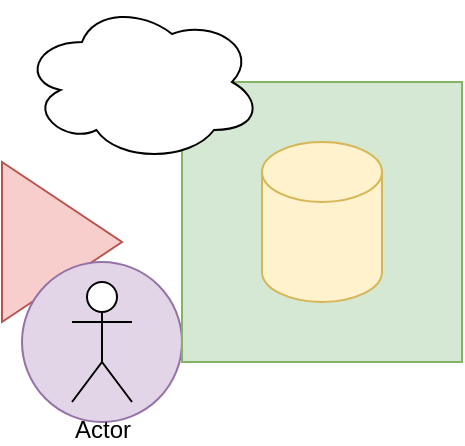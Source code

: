 <mxfile>
    <diagram id="Ppu0PrQzZEXCLHerJYnl" name="Page-1">
        <mxGraphModel dx="867" dy="591" grid="1" gridSize="10" guides="1" tooltips="1" connect="1" arrows="1" fold="1" page="1" pageScale="1" pageWidth="900" pageHeight="1600" math="0" shadow="0">
            <root>
                <mxCell id="0"/>
                <mxCell id="1" parent="0"/>
                <mxCell id="6" value="" style="triangle;whiteSpace=wrap;html=1;fillColor=#f8cecc;strokeColor=#b85450;" parent="1" vertex="1">
                    <mxGeometry x="330" y="1180" width="60" height="80" as="geometry"/>
                </mxCell>
                <mxCell id="7" value="" style="ellipse;whiteSpace=wrap;html=1;aspect=fixed;fillColor=#e1d5e7;strokeColor=#9673a6;" parent="1" vertex="1">
                    <mxGeometry x="340" y="1230" width="80" height="80" as="geometry"/>
                </mxCell>
                <mxCell id="8" value="" style="whiteSpace=wrap;html=1;aspect=fixed;fillColor=#d5e8d4;strokeColor=#82b366;" parent="1" vertex="1">
                    <mxGeometry x="420" y="1140" width="140" height="140" as="geometry"/>
                </mxCell>
                <mxCell id="9" value="" style="shape=cylinder3;whiteSpace=wrap;html=1;boundedLbl=1;backgroundOutline=1;size=15;fillColor=#fff2cc;strokeColor=#d6b656;" parent="1" vertex="1">
                    <mxGeometry x="460" y="1170" width="60" height="80" as="geometry"/>
                </mxCell>
                <mxCell id="10" value="" style="ellipse;shape=cloud;whiteSpace=wrap;html=1;" vertex="1" parent="1">
                    <mxGeometry x="340" y="1100" width="120" height="80" as="geometry"/>
                </mxCell>
                <mxCell id="11" value="Actor" style="shape=umlActor;verticalLabelPosition=bottom;verticalAlign=top;html=1;outlineConnect=0;" vertex="1" parent="1">
                    <mxGeometry x="365" y="1240" width="30" height="60" as="geometry"/>
                </mxCell>
            </root>
        </mxGraphModel>
    </diagram>
</mxfile>